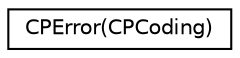 digraph "Graphical Class Hierarchy"
{
  edge [fontname="Helvetica",fontsize="10",labelfontname="Helvetica",labelfontsize="10"];
  node [fontname="Helvetica",fontsize="10",shape=record];
  rankdir="LR";
  Node1 [label="CPError(CPCoding)",height=0.2,width=0.4,color="black", fillcolor="white", style="filled",URL="$category_c_p_error_07_c_p_coding_08.html"];
}
